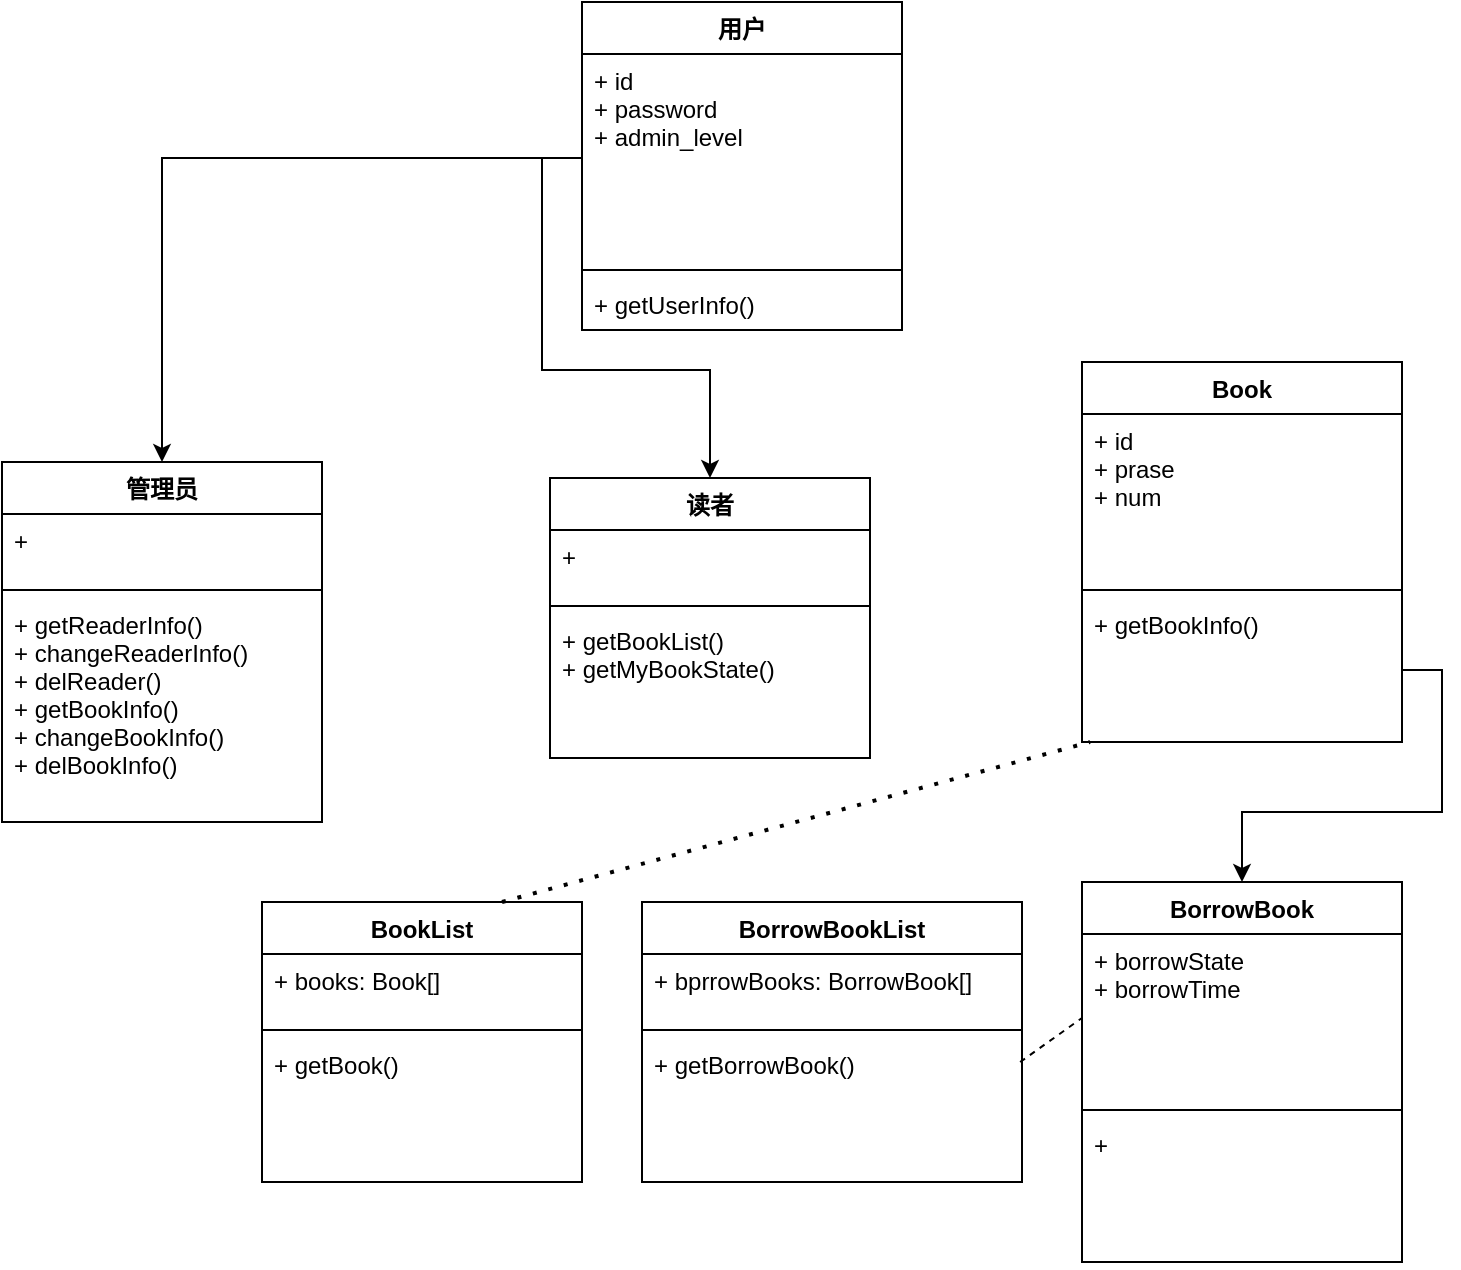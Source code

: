 <mxfile version="16.1.4" type="github">
  <diagram id="BFZ-yJpOa70F0qO2Sb39" name="Page-1">
    <mxGraphModel dx="1018" dy="1754" grid="1" gridSize="10" guides="1" tooltips="1" connect="1" arrows="1" fold="1" page="1" pageScale="1" pageWidth="827" pageHeight="1169" math="0" shadow="0">
      <root>
        <mxCell id="0" />
        <mxCell id="1" parent="0" />
        <mxCell id="b-EIBcsqraNqn5kOioUQ-1" value="管理员" style="swimlane;fontStyle=1;align=center;verticalAlign=top;childLayout=stackLayout;horizontal=1;startSize=26;horizontalStack=0;resizeParent=1;resizeParentMax=0;resizeLast=0;collapsible=1;marginBottom=0;" vertex="1" parent="1">
          <mxGeometry x="60" y="90" width="160" height="180" as="geometry" />
        </mxCell>
        <mxCell id="b-EIBcsqraNqn5kOioUQ-2" value="+ " style="text;strokeColor=none;fillColor=none;align=left;verticalAlign=top;spacingLeft=4;spacingRight=4;overflow=hidden;rotatable=0;points=[[0,0.5],[1,0.5]];portConstraint=eastwest;" vertex="1" parent="b-EIBcsqraNqn5kOioUQ-1">
          <mxGeometry y="26" width="160" height="34" as="geometry" />
        </mxCell>
        <mxCell id="b-EIBcsqraNqn5kOioUQ-3" value="" style="line;strokeWidth=1;fillColor=none;align=left;verticalAlign=middle;spacingTop=-1;spacingLeft=3;spacingRight=3;rotatable=0;labelPosition=right;points=[];portConstraint=eastwest;" vertex="1" parent="b-EIBcsqraNqn5kOioUQ-1">
          <mxGeometry y="60" width="160" height="8" as="geometry" />
        </mxCell>
        <mxCell id="b-EIBcsqraNqn5kOioUQ-4" value="+ getReaderInfo()&#xa;+ changeReaderInfo()&#xa;+ delReader()&#xa;+ getBookInfo()&#xa;+ changeBookInfo()&#xa;+ delBookInfo()" style="text;strokeColor=none;fillColor=none;align=left;verticalAlign=top;spacingLeft=4;spacingRight=4;overflow=hidden;rotatable=0;points=[[0,0.5],[1,0.5]];portConstraint=eastwest;" vertex="1" parent="b-EIBcsqraNqn5kOioUQ-1">
          <mxGeometry y="68" width="160" height="112" as="geometry" />
        </mxCell>
        <mxCell id="b-EIBcsqraNqn5kOioUQ-5" value="用户" style="swimlane;fontStyle=1;align=center;verticalAlign=top;childLayout=stackLayout;horizontal=1;startSize=26;horizontalStack=0;resizeParent=1;resizeParentMax=0;resizeLast=0;collapsible=1;marginBottom=0;" vertex="1" parent="1">
          <mxGeometry x="350" y="-140" width="160" height="164" as="geometry" />
        </mxCell>
        <mxCell id="b-EIBcsqraNqn5kOioUQ-6" value="+ id&#xa;+ password&#xa;+ admin_level" style="text;strokeColor=none;fillColor=none;align=left;verticalAlign=top;spacingLeft=4;spacingRight=4;overflow=hidden;rotatable=0;points=[[0,0.5],[1,0.5]];portConstraint=eastwest;" vertex="1" parent="b-EIBcsqraNqn5kOioUQ-5">
          <mxGeometry y="26" width="160" height="104" as="geometry" />
        </mxCell>
        <mxCell id="b-EIBcsqraNqn5kOioUQ-7" value="" style="line;strokeWidth=1;fillColor=none;align=left;verticalAlign=middle;spacingTop=-1;spacingLeft=3;spacingRight=3;rotatable=0;labelPosition=right;points=[];portConstraint=eastwest;" vertex="1" parent="b-EIBcsqraNqn5kOioUQ-5">
          <mxGeometry y="130" width="160" height="8" as="geometry" />
        </mxCell>
        <mxCell id="b-EIBcsqraNqn5kOioUQ-8" value="+ getUserInfo()" style="text;strokeColor=none;fillColor=none;align=left;verticalAlign=top;spacingLeft=4;spacingRight=4;overflow=hidden;rotatable=0;points=[[0,0.5],[1,0.5]];portConstraint=eastwest;" vertex="1" parent="b-EIBcsqraNqn5kOioUQ-5">
          <mxGeometry y="138" width="160" height="26" as="geometry" />
        </mxCell>
        <mxCell id="b-EIBcsqraNqn5kOioUQ-9" value="读者" style="swimlane;fontStyle=1;align=center;verticalAlign=top;childLayout=stackLayout;horizontal=1;startSize=26;horizontalStack=0;resizeParent=1;resizeParentMax=0;resizeLast=0;collapsible=1;marginBottom=0;" vertex="1" parent="1">
          <mxGeometry x="334" y="98" width="160" height="140" as="geometry" />
        </mxCell>
        <mxCell id="b-EIBcsqraNqn5kOioUQ-10" value="+ " style="text;strokeColor=none;fillColor=none;align=left;verticalAlign=top;spacingLeft=4;spacingRight=4;overflow=hidden;rotatable=0;points=[[0,0.5],[1,0.5]];portConstraint=eastwest;" vertex="1" parent="b-EIBcsqraNqn5kOioUQ-9">
          <mxGeometry y="26" width="160" height="34" as="geometry" />
        </mxCell>
        <mxCell id="b-EIBcsqraNqn5kOioUQ-11" value="" style="line;strokeWidth=1;fillColor=none;align=left;verticalAlign=middle;spacingTop=-1;spacingLeft=3;spacingRight=3;rotatable=0;labelPosition=right;points=[];portConstraint=eastwest;" vertex="1" parent="b-EIBcsqraNqn5kOioUQ-9">
          <mxGeometry y="60" width="160" height="8" as="geometry" />
        </mxCell>
        <mxCell id="b-EIBcsqraNqn5kOioUQ-12" value="+ getBookList()&#xa;+ getMyBookState()" style="text;strokeColor=none;fillColor=none;align=left;verticalAlign=top;spacingLeft=4;spacingRight=4;overflow=hidden;rotatable=0;points=[[0,0.5],[1,0.5]];portConstraint=eastwest;" vertex="1" parent="b-EIBcsqraNqn5kOioUQ-9">
          <mxGeometry y="68" width="160" height="72" as="geometry" />
        </mxCell>
        <mxCell id="b-EIBcsqraNqn5kOioUQ-13" value="Book" style="swimlane;fontStyle=1;align=center;verticalAlign=top;childLayout=stackLayout;horizontal=1;startSize=26;horizontalStack=0;resizeParent=1;resizeParentMax=0;resizeLast=0;collapsible=1;marginBottom=0;" vertex="1" parent="1">
          <mxGeometry x="600" y="40" width="160" height="190" as="geometry" />
        </mxCell>
        <mxCell id="b-EIBcsqraNqn5kOioUQ-14" value="+ id&#xa;+ prase&#xa;+ num" style="text;strokeColor=none;fillColor=none;align=left;verticalAlign=top;spacingLeft=4;spacingRight=4;overflow=hidden;rotatable=0;points=[[0,0.5],[1,0.5]];portConstraint=eastwest;" vertex="1" parent="b-EIBcsqraNqn5kOioUQ-13">
          <mxGeometry y="26" width="160" height="84" as="geometry" />
        </mxCell>
        <mxCell id="b-EIBcsqraNqn5kOioUQ-15" value="" style="line;strokeWidth=1;fillColor=none;align=left;verticalAlign=middle;spacingTop=-1;spacingLeft=3;spacingRight=3;rotatable=0;labelPosition=right;points=[];portConstraint=eastwest;" vertex="1" parent="b-EIBcsqraNqn5kOioUQ-13">
          <mxGeometry y="110" width="160" height="8" as="geometry" />
        </mxCell>
        <mxCell id="b-EIBcsqraNqn5kOioUQ-16" value="+ getBookInfo()" style="text;strokeColor=none;fillColor=none;align=left;verticalAlign=top;spacingLeft=4;spacingRight=4;overflow=hidden;rotatable=0;points=[[0,0.5],[1,0.5]];portConstraint=eastwest;" vertex="1" parent="b-EIBcsqraNqn5kOioUQ-13">
          <mxGeometry y="118" width="160" height="72" as="geometry" />
        </mxCell>
        <mxCell id="b-EIBcsqraNqn5kOioUQ-17" value="BorrowBook" style="swimlane;fontStyle=1;align=center;verticalAlign=top;childLayout=stackLayout;horizontal=1;startSize=26;horizontalStack=0;resizeParent=1;resizeParentMax=0;resizeLast=0;collapsible=1;marginBottom=0;" vertex="1" parent="1">
          <mxGeometry x="600" y="300" width="160" height="190" as="geometry" />
        </mxCell>
        <mxCell id="b-EIBcsqraNqn5kOioUQ-18" value="+ borrowState&#xa;+ borrowTime" style="text;strokeColor=none;fillColor=none;align=left;verticalAlign=top;spacingLeft=4;spacingRight=4;overflow=hidden;rotatable=0;points=[[0,0.5],[1,0.5]];portConstraint=eastwest;" vertex="1" parent="b-EIBcsqraNqn5kOioUQ-17">
          <mxGeometry y="26" width="160" height="84" as="geometry" />
        </mxCell>
        <mxCell id="b-EIBcsqraNqn5kOioUQ-19" value="" style="line;strokeWidth=1;fillColor=none;align=left;verticalAlign=middle;spacingTop=-1;spacingLeft=3;spacingRight=3;rotatable=0;labelPosition=right;points=[];portConstraint=eastwest;" vertex="1" parent="b-EIBcsqraNqn5kOioUQ-17">
          <mxGeometry y="110" width="160" height="8" as="geometry" />
        </mxCell>
        <mxCell id="b-EIBcsqraNqn5kOioUQ-20" value="+ " style="text;strokeColor=none;fillColor=none;align=left;verticalAlign=top;spacingLeft=4;spacingRight=4;overflow=hidden;rotatable=0;points=[[0,0.5],[1,0.5]];portConstraint=eastwest;" vertex="1" parent="b-EIBcsqraNqn5kOioUQ-17">
          <mxGeometry y="118" width="160" height="72" as="geometry" />
        </mxCell>
        <mxCell id="b-EIBcsqraNqn5kOioUQ-22" style="edgeStyle=orthogonalEdgeStyle;rounded=0;orthogonalLoop=1;jettySize=auto;html=1;exitX=1;exitY=0.5;exitDx=0;exitDy=0;entryX=0.5;entryY=0;entryDx=0;entryDy=0;" edge="1" parent="1" source="b-EIBcsqraNqn5kOioUQ-16" target="b-EIBcsqraNqn5kOioUQ-17">
          <mxGeometry relative="1" as="geometry" />
        </mxCell>
        <mxCell id="b-EIBcsqraNqn5kOioUQ-23" style="edgeStyle=orthogonalEdgeStyle;rounded=0;orthogonalLoop=1;jettySize=auto;html=1;exitX=0;exitY=0.5;exitDx=0;exitDy=0;entryX=0.5;entryY=0;entryDx=0;entryDy=0;" edge="1" parent="1" source="b-EIBcsqraNqn5kOioUQ-6" target="b-EIBcsqraNqn5kOioUQ-1">
          <mxGeometry relative="1" as="geometry" />
        </mxCell>
        <mxCell id="b-EIBcsqraNqn5kOioUQ-24" style="edgeStyle=orthogonalEdgeStyle;rounded=0;orthogonalLoop=1;jettySize=auto;html=1;exitX=0;exitY=0.5;exitDx=0;exitDy=0;" edge="1" parent="1" source="b-EIBcsqraNqn5kOioUQ-6" target="b-EIBcsqraNqn5kOioUQ-9">
          <mxGeometry relative="1" as="geometry" />
        </mxCell>
        <mxCell id="b-EIBcsqraNqn5kOioUQ-25" value="BookList" style="swimlane;fontStyle=1;align=center;verticalAlign=top;childLayout=stackLayout;horizontal=1;startSize=26;horizontalStack=0;resizeParent=1;resizeParentMax=0;resizeLast=0;collapsible=1;marginBottom=0;" vertex="1" parent="1">
          <mxGeometry x="190" y="310" width="160" height="140" as="geometry" />
        </mxCell>
        <mxCell id="b-EIBcsqraNqn5kOioUQ-26" value="+ books: Book[]" style="text;strokeColor=none;fillColor=none;align=left;verticalAlign=top;spacingLeft=4;spacingRight=4;overflow=hidden;rotatable=0;points=[[0,0.5],[1,0.5]];portConstraint=eastwest;" vertex="1" parent="b-EIBcsqraNqn5kOioUQ-25">
          <mxGeometry y="26" width="160" height="34" as="geometry" />
        </mxCell>
        <mxCell id="b-EIBcsqraNqn5kOioUQ-27" value="" style="line;strokeWidth=1;fillColor=none;align=left;verticalAlign=middle;spacingTop=-1;spacingLeft=3;spacingRight=3;rotatable=0;labelPosition=right;points=[];portConstraint=eastwest;" vertex="1" parent="b-EIBcsqraNqn5kOioUQ-25">
          <mxGeometry y="60" width="160" height="8" as="geometry" />
        </mxCell>
        <mxCell id="b-EIBcsqraNqn5kOioUQ-28" value="+ getBook()" style="text;strokeColor=none;fillColor=none;align=left;verticalAlign=top;spacingLeft=4;spacingRight=4;overflow=hidden;rotatable=0;points=[[0,0.5],[1,0.5]];portConstraint=eastwest;" vertex="1" parent="b-EIBcsqraNqn5kOioUQ-25">
          <mxGeometry y="68" width="160" height="72" as="geometry" />
        </mxCell>
        <mxCell id="b-EIBcsqraNqn5kOioUQ-29" value="BorrowBookList" style="swimlane;fontStyle=1;align=center;verticalAlign=top;childLayout=stackLayout;horizontal=1;startSize=26;horizontalStack=0;resizeParent=1;resizeParentMax=0;resizeLast=0;collapsible=1;marginBottom=0;" vertex="1" parent="1">
          <mxGeometry x="380" y="310" width="190" height="140" as="geometry" />
        </mxCell>
        <mxCell id="b-EIBcsqraNqn5kOioUQ-30" value="+ bprrowBooks: BorrowBook[]" style="text;strokeColor=none;fillColor=none;align=left;verticalAlign=top;spacingLeft=4;spacingRight=4;overflow=hidden;rotatable=0;points=[[0,0.5],[1,0.5]];portConstraint=eastwest;" vertex="1" parent="b-EIBcsqraNqn5kOioUQ-29">
          <mxGeometry y="26" width="190" height="34" as="geometry" />
        </mxCell>
        <mxCell id="b-EIBcsqraNqn5kOioUQ-31" value="" style="line;strokeWidth=1;fillColor=none;align=left;verticalAlign=middle;spacingTop=-1;spacingLeft=3;spacingRight=3;rotatable=0;labelPosition=right;points=[];portConstraint=eastwest;" vertex="1" parent="b-EIBcsqraNqn5kOioUQ-29">
          <mxGeometry y="60" width="190" height="8" as="geometry" />
        </mxCell>
        <mxCell id="b-EIBcsqraNqn5kOioUQ-32" value="+ getBorrowBook()" style="text;strokeColor=none;fillColor=none;align=left;verticalAlign=top;spacingLeft=4;spacingRight=4;overflow=hidden;rotatable=0;points=[[0,0.5],[1,0.5]];portConstraint=eastwest;" vertex="1" parent="b-EIBcsqraNqn5kOioUQ-29">
          <mxGeometry y="68" width="190" height="72" as="geometry" />
        </mxCell>
        <mxCell id="b-EIBcsqraNqn5kOioUQ-33" value="" style="endArrow=none;dashed=1;html=1;rounded=0;exitX=0.995;exitY=0.167;exitDx=0;exitDy=0;entryX=0;entryY=0.5;entryDx=0;entryDy=0;exitPerimeter=0;" edge="1" parent="1" source="b-EIBcsqraNqn5kOioUQ-32" target="b-EIBcsqraNqn5kOioUQ-18">
          <mxGeometry width="50" height="50" relative="1" as="geometry">
            <mxPoint x="450" y="280" as="sourcePoint" />
            <mxPoint x="500" y="230" as="targetPoint" />
          </mxGeometry>
        </mxCell>
        <mxCell id="b-EIBcsqraNqn5kOioUQ-34" value="" style="endArrow=none;dashed=1;html=1;dashPattern=1 3;strokeWidth=2;rounded=0;exitX=0.75;exitY=0;exitDx=0;exitDy=0;entryX=0.025;entryY=1;entryDx=0;entryDy=0;entryPerimeter=0;" edge="1" parent="1" source="b-EIBcsqraNqn5kOioUQ-25" target="b-EIBcsqraNqn5kOioUQ-16">
          <mxGeometry width="50" height="50" relative="1" as="geometry">
            <mxPoint x="450" y="280" as="sourcePoint" />
            <mxPoint x="500" y="230" as="targetPoint" />
          </mxGeometry>
        </mxCell>
      </root>
    </mxGraphModel>
  </diagram>
</mxfile>
